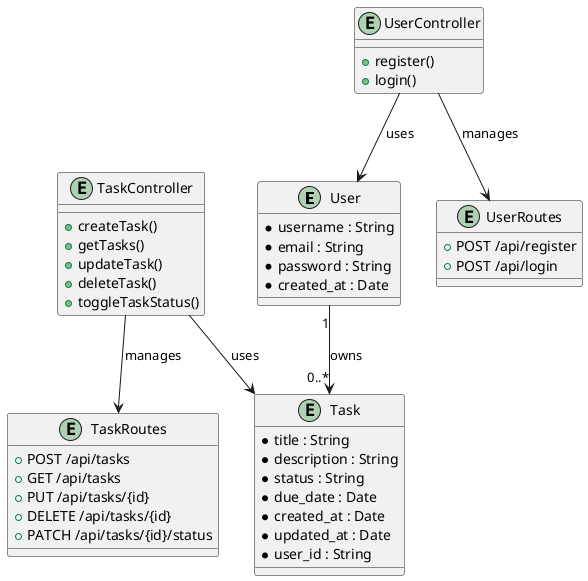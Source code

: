 @startuml

entity User {
  *username : String
  *email : String
  *password : String
  *created_at : Date
}

entity Task {
  *title : String
  *description : String
  *status : String
  *due_date : Date
  *created_at : Date
  *updated_at : Date
  *user_id : String
}

User "1" --> "0..*" Task : owns

entity UserController {
  +register()
  +login()
}

entity TaskController {
  +createTask()
  +getTasks()
  +updateTask()
  +deleteTask()
  +toggleTaskStatus()
}

entity UserRoutes {
  +POST /api/register
  +POST /api/login
}

entity TaskRoutes {
  +POST /api/tasks
  +GET /api/tasks
  +PUT /api/tasks/{id}
  +DELETE /api/tasks/{id}
  +PATCH /api/tasks/{id}/status
}

UserController --> UserRoutes : manages
TaskController --> TaskRoutes : manages

UserController --> User : uses
TaskController --> Task : uses

@enduml
